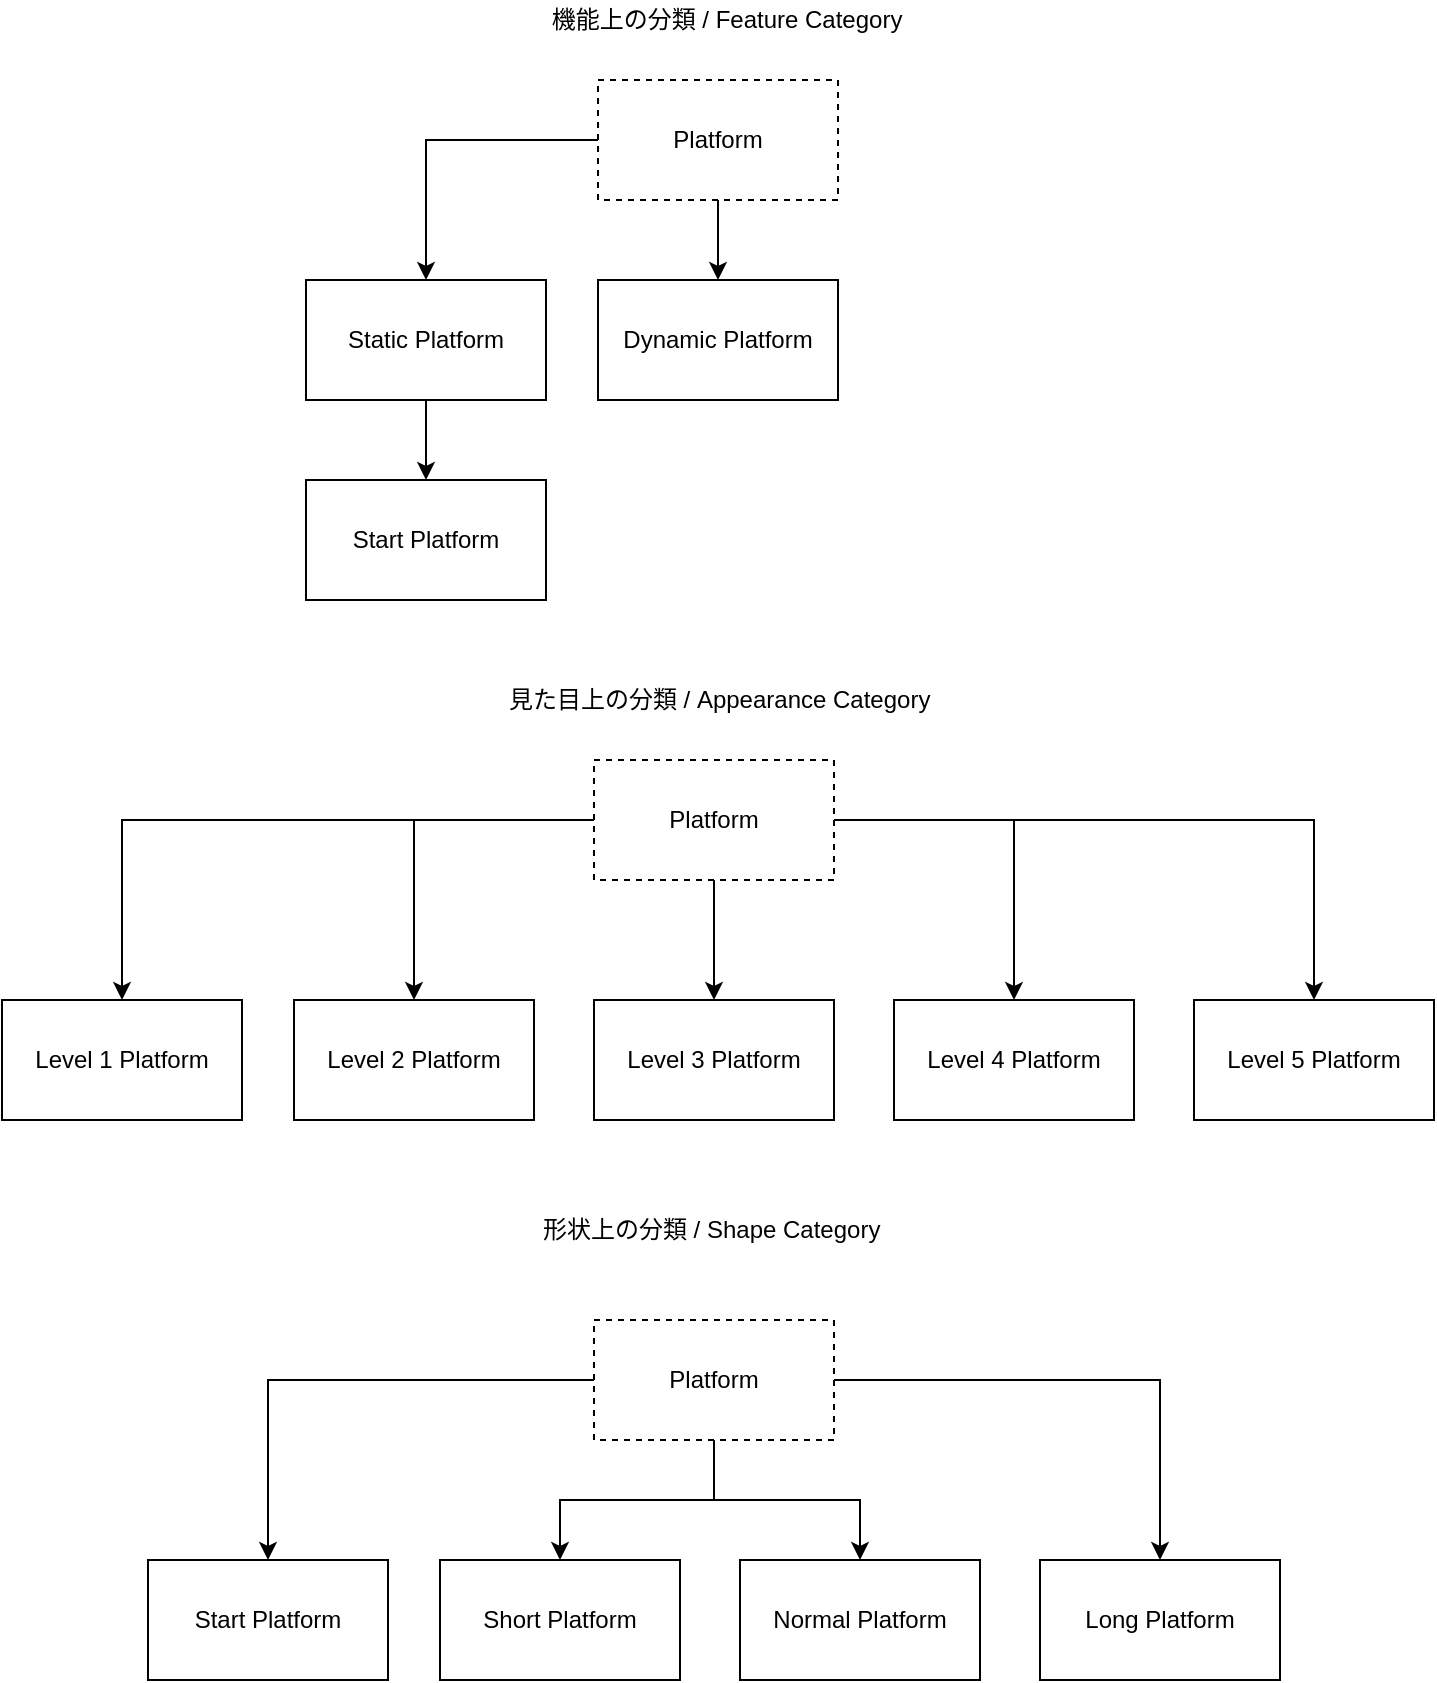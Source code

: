<mxfile version="16.1.0" type="github" pages="2">
  <diagram name="Platform 分類の構造" id="VD4uk0MO3E0-59eNpMkB">
    <mxGraphModel dx="1038" dy="588" grid="1" gridSize="10" guides="1" tooltips="1" connect="1" arrows="1" fold="1" page="1" pageScale="1" pageWidth="827" pageHeight="1169" math="0" shadow="0">
      <root>
        <mxCell id="ILHym0MI4STI9gDSvQ9b-0" />
        <mxCell id="ILHym0MI4STI9gDSvQ9b-1" parent="ILHym0MI4STI9gDSvQ9b-0" />
        <mxCell id="ILHym0MI4STI9gDSvQ9b-2" value="" style="edgeStyle=orthogonalEdgeStyle;rounded=0;orthogonalLoop=1;jettySize=auto;html=1;" edge="1" parent="ILHym0MI4STI9gDSvQ9b-1" source="ILHym0MI4STI9gDSvQ9b-6" target="ILHym0MI4STI9gDSvQ9b-7">
          <mxGeometry relative="1" as="geometry" />
        </mxCell>
        <mxCell id="ILHym0MI4STI9gDSvQ9b-3" value="" style="edgeStyle=orthogonalEdgeStyle;rounded=0;orthogonalLoop=1;jettySize=auto;html=1;" edge="1" parent="ILHym0MI4STI9gDSvQ9b-1" source="ILHym0MI4STI9gDSvQ9b-6" target="ILHym0MI4STI9gDSvQ9b-8">
          <mxGeometry relative="1" as="geometry" />
        </mxCell>
        <mxCell id="ILHym0MI4STI9gDSvQ9b-4" value="" style="edgeStyle=orthogonalEdgeStyle;rounded=0;orthogonalLoop=1;jettySize=auto;html=1;" edge="1" parent="ILHym0MI4STI9gDSvQ9b-1" source="ILHym0MI4STI9gDSvQ9b-7" target="ILHym0MI4STI9gDSvQ9b-9">
          <mxGeometry relative="1" as="geometry" />
        </mxCell>
        <mxCell id="ILHym0MI4STI9gDSvQ9b-6" value="Platform" style="rounded=0;whiteSpace=wrap;html=1;dashed=1;" vertex="1" parent="ILHym0MI4STI9gDSvQ9b-1">
          <mxGeometry x="336" y="70" width="120" height="60" as="geometry" />
        </mxCell>
        <mxCell id="ILHym0MI4STI9gDSvQ9b-7" value="Static Platform" style="rounded=0;whiteSpace=wrap;html=1;" vertex="1" parent="ILHym0MI4STI9gDSvQ9b-1">
          <mxGeometry x="190" y="170" width="120" height="60" as="geometry" />
        </mxCell>
        <mxCell id="ILHym0MI4STI9gDSvQ9b-8" value="Dynamic Platform" style="rounded=0;whiteSpace=wrap;html=1;" vertex="1" parent="ILHym0MI4STI9gDSvQ9b-1">
          <mxGeometry x="336" y="170" width="120" height="60" as="geometry" />
        </mxCell>
        <mxCell id="ILHym0MI4STI9gDSvQ9b-9" value="Start Platform" style="rounded=0;whiteSpace=wrap;html=1;" vertex="1" parent="ILHym0MI4STI9gDSvQ9b-1">
          <mxGeometry x="190" y="270" width="120" height="60" as="geometry" />
        </mxCell>
        <mxCell id="ILHym0MI4STI9gDSvQ9b-10" value="機能上の分類 / Feature Category" style="text;html=1;align=center;verticalAlign=middle;resizable=0;points=[];autosize=1;strokeColor=none;fillColor=none;" vertex="1" parent="ILHym0MI4STI9gDSvQ9b-1">
          <mxGeometry x="300" y="30" width="200" height="20" as="geometry" />
        </mxCell>
        <mxCell id="ILHym0MI4STI9gDSvQ9b-11" value="" style="edgeStyle=orthogonalEdgeStyle;rounded=0;orthogonalLoop=1;jettySize=auto;html=1;" edge="1" parent="ILHym0MI4STI9gDSvQ9b-1" source="ILHym0MI4STI9gDSvQ9b-16" target="ILHym0MI4STI9gDSvQ9b-18">
          <mxGeometry relative="1" as="geometry" />
        </mxCell>
        <mxCell id="ILHym0MI4STI9gDSvQ9b-12" value="" style="edgeStyle=orthogonalEdgeStyle;rounded=0;orthogonalLoop=1;jettySize=auto;html=1;" edge="1" parent="ILHym0MI4STI9gDSvQ9b-1" source="ILHym0MI4STI9gDSvQ9b-16" target="ILHym0MI4STI9gDSvQ9b-19">
          <mxGeometry relative="1" as="geometry" />
        </mxCell>
        <mxCell id="ILHym0MI4STI9gDSvQ9b-13" value="" style="edgeStyle=orthogonalEdgeStyle;rounded=0;orthogonalLoop=1;jettySize=auto;html=1;" edge="1" parent="ILHym0MI4STI9gDSvQ9b-1" source="ILHym0MI4STI9gDSvQ9b-16" target="ILHym0MI4STI9gDSvQ9b-20">
          <mxGeometry relative="1" as="geometry" />
        </mxCell>
        <mxCell id="ILHym0MI4STI9gDSvQ9b-14" value="" style="edgeStyle=orthogonalEdgeStyle;rounded=0;orthogonalLoop=1;jettySize=auto;html=1;" edge="1" parent="ILHym0MI4STI9gDSvQ9b-1" source="ILHym0MI4STI9gDSvQ9b-16" target="ILHym0MI4STI9gDSvQ9b-21">
          <mxGeometry relative="1" as="geometry" />
        </mxCell>
        <mxCell id="ILHym0MI4STI9gDSvQ9b-15" style="edgeStyle=orthogonalEdgeStyle;rounded=0;orthogonalLoop=1;jettySize=auto;html=1;endArrow=classic;endFill=1;strokeColor=default;" edge="1" parent="ILHym0MI4STI9gDSvQ9b-1" source="ILHym0MI4STI9gDSvQ9b-16" target="ILHym0MI4STI9gDSvQ9b-25">
          <mxGeometry relative="1" as="geometry" />
        </mxCell>
        <mxCell id="ILHym0MI4STI9gDSvQ9b-16" value="Platform" style="rounded=0;whiteSpace=wrap;html=1;dashed=1;" vertex="1" parent="ILHym0MI4STI9gDSvQ9b-1">
          <mxGeometry x="334" y="410" width="120" height="60" as="geometry" />
        </mxCell>
        <mxCell id="ILHym0MI4STI9gDSvQ9b-17" value="見た目上の分類 / Appearance Category&amp;nbsp;" style="text;html=1;align=center;verticalAlign=middle;resizable=0;points=[];autosize=1;strokeColor=none;fillColor=none;" vertex="1" parent="ILHym0MI4STI9gDSvQ9b-1">
          <mxGeometry x="283" y="370" width="230" height="20" as="geometry" />
        </mxCell>
        <mxCell id="ILHym0MI4STI9gDSvQ9b-18" value="Level 1 Platform" style="rounded=0;whiteSpace=wrap;html=1;" vertex="1" parent="ILHym0MI4STI9gDSvQ9b-1">
          <mxGeometry x="38" y="530" width="120" height="60" as="geometry" />
        </mxCell>
        <mxCell id="ILHym0MI4STI9gDSvQ9b-19" value="Level 2 Platform" style="rounded=0;whiteSpace=wrap;html=1;" vertex="1" parent="ILHym0MI4STI9gDSvQ9b-1">
          <mxGeometry x="184" y="530" width="120" height="60" as="geometry" />
        </mxCell>
        <mxCell id="ILHym0MI4STI9gDSvQ9b-20" value="Level 3 Platform" style="rounded=0;whiteSpace=wrap;html=1;" vertex="1" parent="ILHym0MI4STI9gDSvQ9b-1">
          <mxGeometry x="334" y="530" width="120" height="60" as="geometry" />
        </mxCell>
        <mxCell id="ILHym0MI4STI9gDSvQ9b-21" value="Level 4 Platform" style="rounded=0;whiteSpace=wrap;html=1;" vertex="1" parent="ILHym0MI4STI9gDSvQ9b-1">
          <mxGeometry x="484" y="530" width="120" height="60" as="geometry" />
        </mxCell>
        <mxCell id="ILHym0MI4STI9gDSvQ9b-25" value="Level 5 Platform" style="rounded=0;whiteSpace=wrap;html=1;" vertex="1" parent="ILHym0MI4STI9gDSvQ9b-1">
          <mxGeometry x="634" y="530" width="120" height="60" as="geometry" />
        </mxCell>
        <mxCell id="X16JrJfT3DH1KEewsnlV-0" value="Short Platform" style="rounded=0;whiteSpace=wrap;html=1;" vertex="1" parent="ILHym0MI4STI9gDSvQ9b-1">
          <mxGeometry x="257" y="810" width="120" height="60" as="geometry" />
        </mxCell>
        <mxCell id="X16JrJfT3DH1KEewsnlV-4" style="edgeStyle=orthogonalEdgeStyle;rounded=0;orthogonalLoop=1;jettySize=auto;html=1;endArrow=classic;endFill=1;strokeColor=default;" edge="1" parent="ILHym0MI4STI9gDSvQ9b-1" source="X16JrJfT3DH1KEewsnlV-1" target="X16JrJfT3DH1KEewsnlV-0">
          <mxGeometry relative="1" as="geometry" />
        </mxCell>
        <mxCell id="X16JrJfT3DH1KEewsnlV-5" style="edgeStyle=orthogonalEdgeStyle;rounded=0;orthogonalLoop=1;jettySize=auto;html=1;endArrow=classic;endFill=1;strokeColor=default;" edge="1" parent="ILHym0MI4STI9gDSvQ9b-1" source="X16JrJfT3DH1KEewsnlV-1" target="X16JrJfT3DH1KEewsnlV-2">
          <mxGeometry relative="1" as="geometry" />
        </mxCell>
        <mxCell id="X16JrJfT3DH1KEewsnlV-6" style="edgeStyle=orthogonalEdgeStyle;rounded=0;orthogonalLoop=1;jettySize=auto;html=1;endArrow=classic;endFill=1;strokeColor=default;" edge="1" parent="ILHym0MI4STI9gDSvQ9b-1" source="X16JrJfT3DH1KEewsnlV-1" target="X16JrJfT3DH1KEewsnlV-3">
          <mxGeometry relative="1" as="geometry" />
        </mxCell>
        <mxCell id="X16JrJfT3DH1KEewsnlV-10" style="edgeStyle=orthogonalEdgeStyle;rounded=0;orthogonalLoop=1;jettySize=auto;html=1;endArrow=classic;endFill=1;strokeColor=default;" edge="1" parent="ILHym0MI4STI9gDSvQ9b-1" source="X16JrJfT3DH1KEewsnlV-1" target="X16JrJfT3DH1KEewsnlV-8">
          <mxGeometry relative="1" as="geometry" />
        </mxCell>
        <mxCell id="X16JrJfT3DH1KEewsnlV-1" value="Platform" style="rounded=0;whiteSpace=wrap;html=1;dashed=1;" vertex="1" parent="ILHym0MI4STI9gDSvQ9b-1">
          <mxGeometry x="334" y="690" width="120" height="60" as="geometry" />
        </mxCell>
        <mxCell id="X16JrJfT3DH1KEewsnlV-2" value="Normal Platform" style="rounded=0;whiteSpace=wrap;html=1;" vertex="1" parent="ILHym0MI4STI9gDSvQ9b-1">
          <mxGeometry x="407" y="810" width="120" height="60" as="geometry" />
        </mxCell>
        <mxCell id="X16JrJfT3DH1KEewsnlV-3" value="Long Platform" style="rounded=0;whiteSpace=wrap;html=1;" vertex="1" parent="ILHym0MI4STI9gDSvQ9b-1">
          <mxGeometry x="557" y="810" width="120" height="60" as="geometry" />
        </mxCell>
        <mxCell id="X16JrJfT3DH1KEewsnlV-7" value="形状上の分類 / Shape Category&amp;nbsp;" style="text;html=1;align=center;verticalAlign=middle;resizable=0;points=[];autosize=1;strokeColor=none;fillColor=none;" vertex="1" parent="ILHym0MI4STI9gDSvQ9b-1">
          <mxGeometry x="299" y="635" width="190" height="20" as="geometry" />
        </mxCell>
        <mxCell id="X16JrJfT3DH1KEewsnlV-8" value="Start Platform" style="rounded=0;whiteSpace=wrap;html=1;" vertex="1" parent="ILHym0MI4STI9gDSvQ9b-1">
          <mxGeometry x="111" y="810" width="120" height="60" as="geometry" />
        </mxCell>
      </root>
    </mxGraphModel>
  </diagram>
  <diagram id="Hx5UEKI3edYFpY9mwvk1" name="廃棄 Platform プリハブバリアントの構造">
    <mxGraphModel dx="1038" dy="588" grid="1" gridSize="10" guides="1" tooltips="1" connect="1" arrows="1" fold="1" page="1" pageScale="1" pageWidth="827" pageHeight="1169" math="0" shadow="0">
      <root>
        <mxCell id="0" />
        <mxCell id="1" parent="0" />
        <mxCell id="zi24o6_-LfvCJ8aNX14m-3" value="" style="edgeStyle=orthogonalEdgeStyle;rounded=0;orthogonalLoop=1;jettySize=auto;html=1;" edge="1" parent="1" source="zi24o6_-LfvCJ8aNX14m-1" target="zi24o6_-LfvCJ8aNX14m-2">
          <mxGeometry relative="1" as="geometry" />
        </mxCell>
        <mxCell id="zi24o6_-LfvCJ8aNX14m-5" value="" style="edgeStyle=orthogonalEdgeStyle;rounded=0;orthogonalLoop=1;jettySize=auto;html=1;" edge="1" parent="1" source="zi24o6_-LfvCJ8aNX14m-1" target="zi24o6_-LfvCJ8aNX14m-4">
          <mxGeometry relative="1" as="geometry" />
        </mxCell>
        <mxCell id="zi24o6_-LfvCJ8aNX14m-7" value="" style="edgeStyle=orthogonalEdgeStyle;rounded=0;orthogonalLoop=1;jettySize=auto;html=1;" edge="1" parent="1" source="zi24o6_-LfvCJ8aNX14m-2" target="zi24o6_-LfvCJ8aNX14m-6">
          <mxGeometry relative="1" as="geometry" />
        </mxCell>
        <mxCell id="zi24o6_-LfvCJ8aNX14m-20" value="" style="edgeStyle=orthogonalEdgeStyle;rounded=0;orthogonalLoop=1;jettySize=auto;html=1;dashed=1;strokeColor=default;endArrow=classic;endFill=1;" edge="1" parent="1" source="zi24o6_-LfvCJ8aNX14m-4" target="zi24o6_-LfvCJ8aNX14m-9">
          <mxGeometry relative="1" as="geometry" />
        </mxCell>
        <mxCell id="zi24o6_-LfvCJ8aNX14m-1" value="Platform" style="rounded=0;whiteSpace=wrap;html=1;dashed=1;" vertex="1" parent="1">
          <mxGeometry x="340" y="80" width="120" height="60" as="geometry" />
        </mxCell>
        <mxCell id="zi24o6_-LfvCJ8aNX14m-2" value="Static Platform" style="rounded=0;whiteSpace=wrap;html=1;" vertex="1" parent="1">
          <mxGeometry x="200" y="180" width="120" height="60" as="geometry" />
        </mxCell>
        <mxCell id="zi24o6_-LfvCJ8aNX14m-4" value="Dynamic Platform" style="rounded=0;whiteSpace=wrap;html=1;" vertex="1" parent="1">
          <mxGeometry x="340" y="180" width="120" height="60" as="geometry" />
        </mxCell>
        <mxCell id="zi24o6_-LfvCJ8aNX14m-6" value="Start Platform" style="rounded=0;whiteSpace=wrap;html=1;" vertex="1" parent="1">
          <mxGeometry x="40" y="180" width="120" height="60" as="geometry" />
        </mxCell>
        <mxCell id="zi24o6_-LfvCJ8aNX14m-8" value="機能上の分類 / Feature Category" style="text;html=1;align=center;verticalAlign=middle;resizable=0;points=[];autosize=1;strokeColor=none;fillColor=none;" vertex="1" parent="1">
          <mxGeometry x="300" y="40" width="200" height="20" as="geometry" />
        </mxCell>
        <mxCell id="zi24o6_-LfvCJ8aNX14m-12" value="" style="edgeStyle=orthogonalEdgeStyle;rounded=0;orthogonalLoop=1;jettySize=auto;html=1;" edge="1" parent="1" source="zi24o6_-LfvCJ8aNX14m-9" target="zi24o6_-LfvCJ8aNX14m-11">
          <mxGeometry relative="1" as="geometry" />
        </mxCell>
        <mxCell id="zi24o6_-LfvCJ8aNX14m-14" value="" style="edgeStyle=orthogonalEdgeStyle;rounded=0;orthogonalLoop=1;jettySize=auto;html=1;" edge="1" parent="1" source="zi24o6_-LfvCJ8aNX14m-9" target="zi24o6_-LfvCJ8aNX14m-13">
          <mxGeometry relative="1" as="geometry" />
        </mxCell>
        <mxCell id="zi24o6_-LfvCJ8aNX14m-16" value="" style="edgeStyle=orthogonalEdgeStyle;rounded=0;orthogonalLoop=1;jettySize=auto;html=1;" edge="1" parent="1" source="zi24o6_-LfvCJ8aNX14m-9" target="zi24o6_-LfvCJ8aNX14m-15">
          <mxGeometry relative="1" as="geometry" />
        </mxCell>
        <mxCell id="zi24o6_-LfvCJ8aNX14m-19" value="" style="edgeStyle=orthogonalEdgeStyle;rounded=0;orthogonalLoop=1;jettySize=auto;html=1;" edge="1" parent="1" source="zi24o6_-LfvCJ8aNX14m-9" target="zi24o6_-LfvCJ8aNX14m-18">
          <mxGeometry relative="1" as="geometry" />
        </mxCell>
        <mxCell id="zi24o6_-LfvCJ8aNX14m-28" style="edgeStyle=orthogonalEdgeStyle;rounded=0;orthogonalLoop=1;jettySize=auto;html=1;endArrow=classic;endFill=1;strokeColor=default;" edge="1" parent="1" source="zi24o6_-LfvCJ8aNX14m-9" target="zi24o6_-LfvCJ8aNX14m-26">
          <mxGeometry relative="1" as="geometry" />
        </mxCell>
        <mxCell id="zi24o6_-LfvCJ8aNX14m-9" value="Platform" style="rounded=0;whiteSpace=wrap;html=1;dashed=1;" vertex="1" parent="1">
          <mxGeometry x="340" y="340" width="120" height="60" as="geometry" />
        </mxCell>
        <mxCell id="zi24o6_-LfvCJ8aNX14m-10" value="見た目上の分類 / Appearance Category&amp;nbsp;" style="text;html=1;align=center;verticalAlign=middle;resizable=0;points=[];autosize=1;strokeColor=none;fillColor=none;" vertex="1" parent="1">
          <mxGeometry x="420" y="310" width="230" height="20" as="geometry" />
        </mxCell>
        <mxCell id="zi24o6_-LfvCJ8aNX14m-11" value="Level 1 Platform" style="rounded=0;whiteSpace=wrap;html=1;" vertex="1" parent="1">
          <mxGeometry x="44" y="460" width="120" height="60" as="geometry" />
        </mxCell>
        <mxCell id="zi24o6_-LfvCJ8aNX14m-13" value="Level 2 Platform" style="rounded=0;whiteSpace=wrap;html=1;" vertex="1" parent="1">
          <mxGeometry x="190" y="460" width="120" height="60" as="geometry" />
        </mxCell>
        <mxCell id="zi24o6_-LfvCJ8aNX14m-15" value="Level 3 Platform" style="rounded=0;whiteSpace=wrap;html=1;" vertex="1" parent="1">
          <mxGeometry x="340" y="460" width="120" height="60" as="geometry" />
        </mxCell>
        <mxCell id="zi24o6_-LfvCJ8aNX14m-18" value="Level 4 Platform" style="rounded=0;whiteSpace=wrap;html=1;" vertex="1" parent="1">
          <mxGeometry x="490" y="460" width="120" height="60" as="geometry" />
        </mxCell>
        <mxCell id="zi24o6_-LfvCJ8aNX14m-21" value="&lt;span style=&quot;color: rgb(0 , 0 , 0) ; font-family: &amp;#34;helvetica&amp;#34; ; font-size: 11px ; font-style: normal ; font-weight: 400 ; letter-spacing: normal ; text-indent: 0px ; text-transform: none ; word-spacing: 0px ; background-color: rgb(255 , 255 , 255) ; display: inline ; float: none&quot;&gt;その分類の中に&amp;nbsp;&lt;/span&gt;&lt;span style=&quot;color: rgb(0 , 0 , 0) ; font-family: &amp;#34;helvetica&amp;#34; ; font-size: 11px ; font-style: normal ; font-weight: 400 ; letter-spacing: normal ; text-indent: 0px ; text-transform: none ; word-spacing: 0px ; background-color: rgb(255 , 255 , 255) ; display: inline ; float: none&quot;&gt;/&amp;nbsp;&lt;/span&gt;&lt;span style=&quot;color: rgb(0 , 0 , 0) ; font-family: &amp;#34;helvetica&amp;#34; ; font-size: 11px ; font-style: normal ; font-weight: 400 ; letter-spacing: normal ; text-indent: 0px ; text-transform: none ; word-spacing: 0px ; background-color: rgb(255 , 255 , 255) ; display: inline ; float: none&quot;&gt;Inside the category&lt;/span&gt;" style="text;whiteSpace=wrap;html=1;align=left;" vertex="1" parent="1">
          <mxGeometry x="190" y="264" width="190" height="30" as="geometry" />
        </mxCell>
        <mxCell id="zi24o6_-LfvCJ8aNX14m-22" value="" style="edgeStyle=orthogonalEdgeStyle;rounded=0;orthogonalLoop=1;jettySize=auto;html=1;dashed=1;strokeColor=default;endArrow=classic;endFill=1;" edge="1" parent="1" source="zi24o6_-LfvCJ8aNX14m-6" target="zi24o6_-LfvCJ8aNX14m-9">
          <mxGeometry relative="1" as="geometry">
            <Array as="points">
              <mxPoint x="100" y="320" />
            </Array>
          </mxGeometry>
        </mxCell>
        <mxCell id="zi24o6_-LfvCJ8aNX14m-23" value="" style="edgeStyle=orthogonalEdgeStyle;rounded=0;orthogonalLoop=1;jettySize=auto;html=1;dashed=1;strokeColor=default;endArrow=classic;endFill=1;" edge="1" parent="1" source="zi24o6_-LfvCJ8aNX14m-2" target="zi24o6_-LfvCJ8aNX14m-9">
          <mxGeometry relative="1" as="geometry">
            <Array as="points">
              <mxPoint x="260" y="300" />
            </Array>
          </mxGeometry>
        </mxCell>
        <mxCell id="zi24o6_-LfvCJ8aNX14m-26" value="Level 5 Platform" style="rounded=0;whiteSpace=wrap;html=1;" vertex="1" parent="1">
          <mxGeometry x="640" y="460" width="120" height="60" as="geometry" />
        </mxCell>
      </root>
    </mxGraphModel>
  </diagram>
</mxfile>
